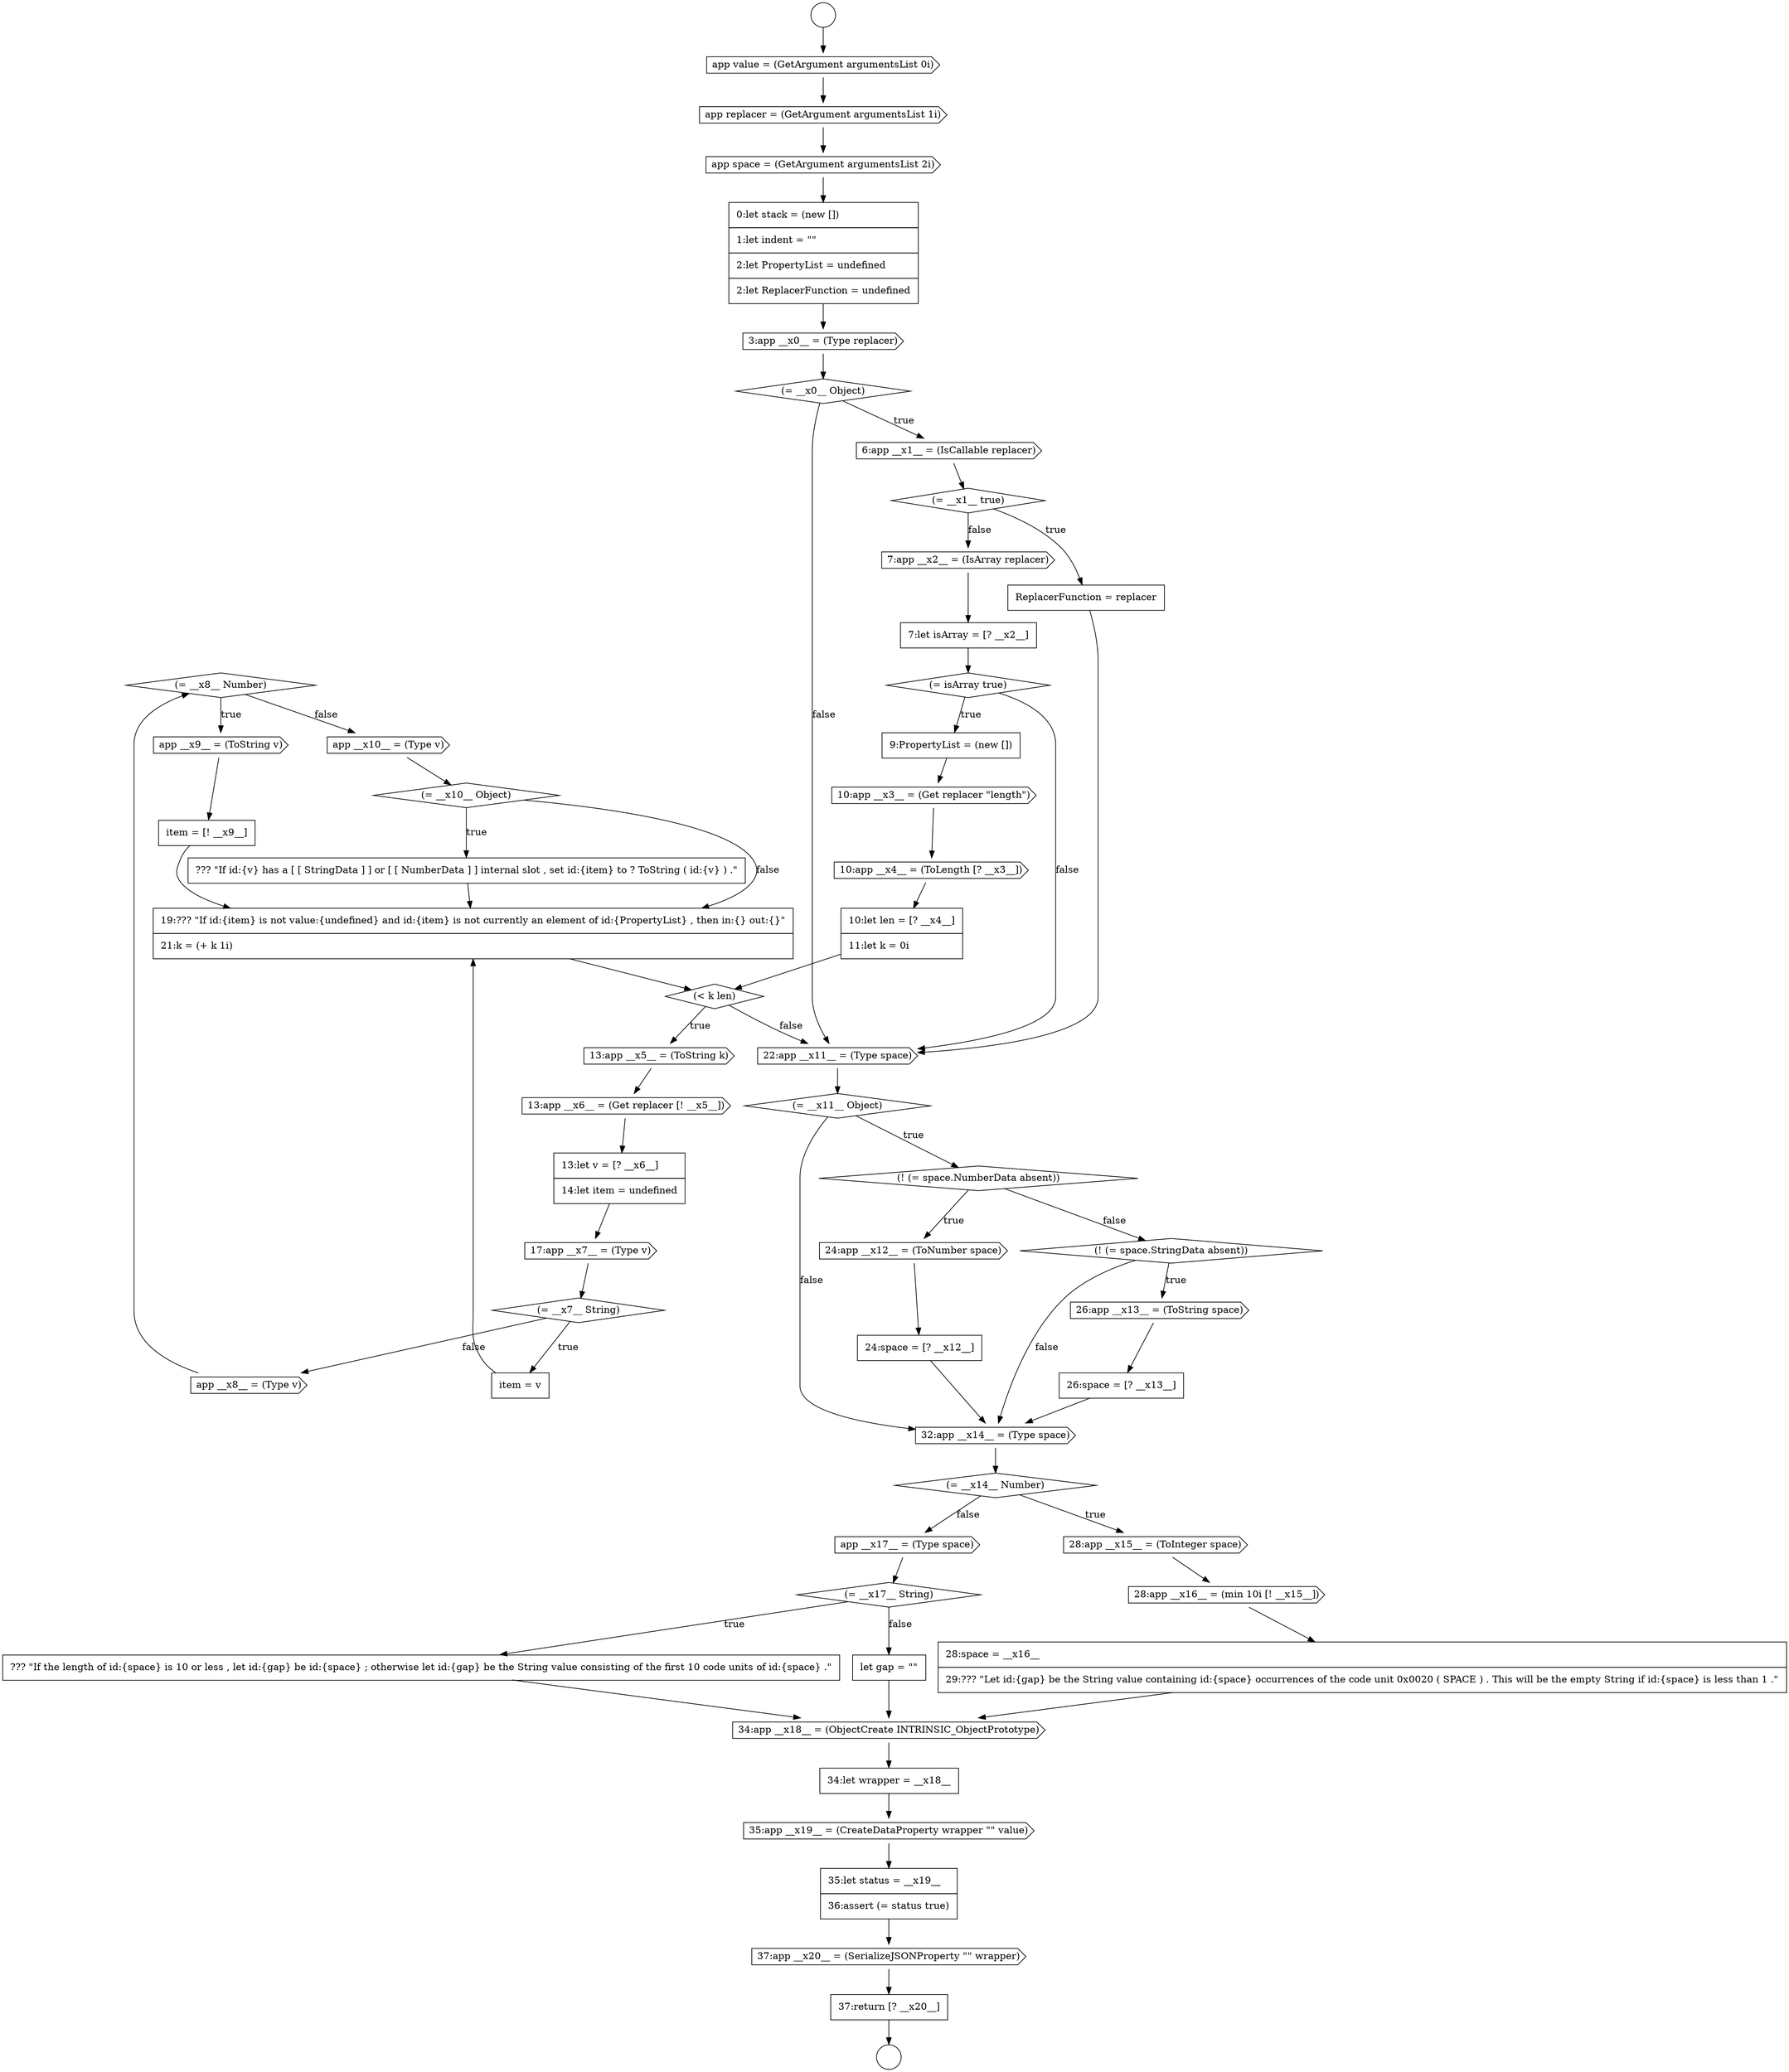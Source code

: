 digraph {
  node17046 [shape=diamond, label=<<font color="black">(= __x8__ Number)</font>> color="black" fillcolor="white" style=filled]
  node17049 [shape=cds, label=<<font color="black">app __x10__ = (Type v)</font>> color="black" fillcolor="white" style=filled]
  node17040 [shape=cds, label=<<font color="black">13:app __x6__ = (Get replacer [! __x5__])</font>> color="black" fillcolor="white" style=filled]
  node17058 [shape=diamond, label=<<font color="black">(! (= space.StringData absent))</font>> color="black" fillcolor="white" style=filled]
  node17061 [shape=cds, label=<<font color="black">32:app __x14__ = (Type space)</font>> color="black" fillcolor="white" style=filled]
  node17029 [shape=diamond, label=<<font color="black">(= __x1__ true)</font>> color="black" fillcolor="white" style=filled]
  node17050 [shape=diamond, label=<<font color="black">(= __x10__ Object)</font>> color="black" fillcolor="white" style=filled]
  node17028 [shape=cds, label=<<font color="black">6:app __x1__ = (IsCallable replacer)</font>> color="black" fillcolor="white" style=filled]
  node17041 [shape=none, margin=0, label=<<font color="black">
    <table border="0" cellborder="1" cellspacing="0" cellpadding="10">
      <tr><td align="left">13:let v = [? __x6__]</td></tr>
      <tr><td align="left">14:let item = undefined</td></tr>
    </table>
  </font>> color="black" fillcolor="white" style=filled]
  node17066 [shape=cds, label=<<font color="black">app __x17__ = (Type space)</font>> color="black" fillcolor="white" style=filled]
  node17051 [shape=none, margin=0, label=<<font color="black">
    <table border="0" cellborder="1" cellspacing="0" cellpadding="10">
      <tr><td align="left">??? &quot;If id:{v} has a [ [ StringData ] ] or [ [ NumberData ] ] internal slot , set id:{item} to ? ToString ( id:{v} ) .&quot;</td></tr>
    </table>
  </font>> color="black" fillcolor="white" style=filled]
  node17035 [shape=cds, label=<<font color="black">10:app __x3__ = (Get replacer &quot;length&quot;)</font>> color="black" fillcolor="white" style=filled]
  node17043 [shape=diamond, label=<<font color="black">(= __x7__ String)</font>> color="black" fillcolor="white" style=filled]
  node17072 [shape=cds, label=<<font color="black">35:app __x19__ = (CreateDataProperty wrapper &quot;&quot; value)</font>> color="black" fillcolor="white" style=filled]
  node17068 [shape=none, margin=0, label=<<font color="black">
    <table border="0" cellborder="1" cellspacing="0" cellpadding="10">
      <tr><td align="left">??? &quot;If the length of id:{space} is 10 or less , let id:{gap} be id:{space} ; otherwise let id:{gap} be the String value consisting of the first 10 code units of id:{space} .&quot;</td></tr>
    </table>
  </font>> color="black" fillcolor="white" style=filled]
  node17021 [shape=circle label=" " color="black" fillcolor="white" style=filled]
  node17053 [shape=cds, label=<<font color="black">22:app __x11__ = (Type space)</font>> color="black" fillcolor="white" style=filled]
  node17026 [shape=cds, label=<<font color="black">3:app __x0__ = (Type replacer)</font>> color="black" fillcolor="white" style=filled]
  node17075 [shape=none, margin=0, label=<<font color="black">
    <table border="0" cellborder="1" cellspacing="0" cellpadding="10">
      <tr><td align="left">37:return [? __x20__]</td></tr>
    </table>
  </font>> color="black" fillcolor="white" style=filled]
  node17036 [shape=cds, label=<<font color="black">10:app __x4__ = (ToLength [? __x3__])</font>> color="black" fillcolor="white" style=filled]
  node17037 [shape=none, margin=0, label=<<font color="black">
    <table border="0" cellborder="1" cellspacing="0" cellpadding="10">
      <tr><td align="left">10:let len = [? __x4__]</td></tr>
      <tr><td align="left">11:let k = 0i</td></tr>
    </table>
  </font>> color="black" fillcolor="white" style=filled]
  node17032 [shape=none, margin=0, label=<<font color="black">
    <table border="0" cellborder="1" cellspacing="0" cellpadding="10">
      <tr><td align="left">7:let isArray = [? __x2__]</td></tr>
    </table>
  </font>> color="black" fillcolor="white" style=filled]
  node17042 [shape=cds, label=<<font color="black">17:app __x7__ = (Type v)</font>> color="black" fillcolor="white" style=filled]
  node17065 [shape=none, margin=0, label=<<font color="black">
    <table border="0" cellborder="1" cellspacing="0" cellpadding="10">
      <tr><td align="left">28:space = __x16__</td></tr>
      <tr><td align="left">29:??? &quot;Let id:{gap} be the String value containing id:{space} occurrences of the code unit 0x0020 ( SPACE ) . This will be the empty String if id:{space} is less than 1 .&quot;</td></tr>
    </table>
  </font>> color="black" fillcolor="white" style=filled]
  node17074 [shape=cds, label=<<font color="black">37:app __x20__ = (SerializeJSONProperty &quot;&quot; wrapper)</font>> color="black" fillcolor="white" style=filled]
  node17033 [shape=diamond, label=<<font color="black">(= isArray true)</font>> color="black" fillcolor="white" style=filled]
  node17054 [shape=diamond, label=<<font color="black">(= __x11__ Object)</font>> color="black" fillcolor="white" style=filled]
  node17022 [shape=cds, label=<<font color="black">app value = (GetArgument argumentsList 0i)</font>> color="black" fillcolor="white" style=filled]
  node17064 [shape=cds, label=<<font color="black">28:app __x16__ = (min 10i [! __x15__])</font>> color="black" fillcolor="white" style=filled]
  node17069 [shape=none, margin=0, label=<<font color="black">
    <table border="0" cellborder="1" cellspacing="0" cellpadding="10">
      <tr><td align="left">let gap = &quot;&quot;</td></tr>
    </table>
  </font>> color="black" fillcolor="white" style=filled]
  node17031 [shape=cds, label=<<font color="black">7:app __x2__ = (IsArray replacer)</font>> color="black" fillcolor="white" style=filled]
  node17048 [shape=none, margin=0, label=<<font color="black">
    <table border="0" cellborder="1" cellspacing="0" cellpadding="10">
      <tr><td align="left">item = [! __x9__]</td></tr>
    </table>
  </font>> color="black" fillcolor="white" style=filled]
  node17038 [shape=diamond, label=<<font color="black">(&lt; k len)</font>> color="black" fillcolor="white" style=filled]
  node17070 [shape=cds, label=<<font color="black">34:app __x18__ = (ObjectCreate INTRINSIC_ObjectPrototype)</font>> color="black" fillcolor="white" style=filled]
  node17060 [shape=none, margin=0, label=<<font color="black">
    <table border="0" cellborder="1" cellspacing="0" cellpadding="10">
      <tr><td align="left">26:space = [? __x13__]</td></tr>
    </table>
  </font>> color="black" fillcolor="white" style=filled]
  node17055 [shape=diamond, label=<<font color="black">(! (= space.NumberData absent))</font>> color="black" fillcolor="white" style=filled]
  node17034 [shape=none, margin=0, label=<<font color="black">
    <table border="0" cellborder="1" cellspacing="0" cellpadding="10">
      <tr><td align="left">9:PropertyList = (new [])</td></tr>
    </table>
  </font>> color="black" fillcolor="white" style=filled]
  node17045 [shape=cds, label=<<font color="black">app __x8__ = (Type v)</font>> color="black" fillcolor="white" style=filled]
  node17073 [shape=none, margin=0, label=<<font color="black">
    <table border="0" cellborder="1" cellspacing="0" cellpadding="10">
      <tr><td align="left">35:let status = __x19__</td></tr>
      <tr><td align="left">36:assert (= status true)</td></tr>
    </table>
  </font>> color="black" fillcolor="white" style=filled]
  node17023 [shape=cds, label=<<font color="black">app replacer = (GetArgument argumentsList 1i)</font>> color="black" fillcolor="white" style=filled]
  node17057 [shape=none, margin=0, label=<<font color="black">
    <table border="0" cellborder="1" cellspacing="0" cellpadding="10">
      <tr><td align="left">24:space = [? __x12__]</td></tr>
    </table>
  </font>> color="black" fillcolor="white" style=filled]
  node17025 [shape=none, margin=0, label=<<font color="black">
    <table border="0" cellborder="1" cellspacing="0" cellpadding="10">
      <tr><td align="left">0:let stack = (new [])</td></tr>
      <tr><td align="left">1:let indent = &quot;&quot;</td></tr>
      <tr><td align="left">2:let PropertyList = undefined</td></tr>
      <tr><td align="left">2:let ReplacerFunction = undefined</td></tr>
    </table>
  </font>> color="black" fillcolor="white" style=filled]
  node17027 [shape=diamond, label=<<font color="black">(= __x0__ Object)</font>> color="black" fillcolor="white" style=filled]
  node17044 [shape=none, margin=0, label=<<font color="black">
    <table border="0" cellborder="1" cellspacing="0" cellpadding="10">
      <tr><td align="left">item = v</td></tr>
    </table>
  </font>> color="black" fillcolor="white" style=filled]
  node17067 [shape=diamond, label=<<font color="black">(= __x17__ String)</font>> color="black" fillcolor="white" style=filled]
  node17030 [shape=none, margin=0, label=<<font color="black">
    <table border="0" cellborder="1" cellspacing="0" cellpadding="10">
      <tr><td align="left">ReplacerFunction = replacer</td></tr>
    </table>
  </font>> color="black" fillcolor="white" style=filled]
  node17039 [shape=cds, label=<<font color="black">13:app __x5__ = (ToString k)</font>> color="black" fillcolor="white" style=filled]
  node17063 [shape=cds, label=<<font color="black">28:app __x15__ = (ToInteger space)</font>> color="black" fillcolor="white" style=filled]
  node17047 [shape=cds, label=<<font color="black">app __x9__ = (ToString v)</font>> color="black" fillcolor="white" style=filled]
  node17020 [shape=circle label=" " color="black" fillcolor="white" style=filled]
  node17052 [shape=none, margin=0, label=<<font color="black">
    <table border="0" cellborder="1" cellspacing="0" cellpadding="10">
      <tr><td align="left">19:??? &quot;If id:{item} is not value:{undefined} and id:{item} is not currently an element of id:{PropertyList} , then in:{} out:{}&quot;</td></tr>
      <tr><td align="left">21:k = (+ k 1i)</td></tr>
    </table>
  </font>> color="black" fillcolor="white" style=filled]
  node17024 [shape=cds, label=<<font color="black">app space = (GetArgument argumentsList 2i)</font>> color="black" fillcolor="white" style=filled]
  node17059 [shape=cds, label=<<font color="black">26:app __x13__ = (ToString space)</font>> color="black" fillcolor="white" style=filled]
  node17056 [shape=cds, label=<<font color="black">24:app __x12__ = (ToNumber space)</font>> color="black" fillcolor="white" style=filled]
  node17062 [shape=diamond, label=<<font color="black">(= __x14__ Number)</font>> color="black" fillcolor="white" style=filled]
  node17071 [shape=none, margin=0, label=<<font color="black">
    <table border="0" cellborder="1" cellspacing="0" cellpadding="10">
      <tr><td align="left">34:let wrapper = __x18__</td></tr>
    </table>
  </font>> color="black" fillcolor="white" style=filled]
  node17045 -> node17046 [ color="black"]
  node17058 -> node17059 [label=<<font color="black">true</font>> color="black"]
  node17058 -> node17061 [label=<<font color="black">false</font>> color="black"]
  node17048 -> node17052 [ color="black"]
  node17046 -> node17047 [label=<<font color="black">true</font>> color="black"]
  node17046 -> node17049 [label=<<font color="black">false</font>> color="black"]
  node17052 -> node17038 [ color="black"]
  node17066 -> node17067 [ color="black"]
  node17034 -> node17035 [ color="black"]
  node17024 -> node17025 [ color="black"]
  node17028 -> node17029 [ color="black"]
  node17041 -> node17042 [ color="black"]
  node17072 -> node17073 [ color="black"]
  node17022 -> node17023 [ color="black"]
  node17054 -> node17055 [label=<<font color="black">true</font>> color="black"]
  node17054 -> node17061 [label=<<font color="black">false</font>> color="black"]
  node17056 -> node17057 [ color="black"]
  node17064 -> node17065 [ color="black"]
  node17051 -> node17052 [ color="black"]
  node17075 -> node17021 [ color="black"]
  node17049 -> node17050 [ color="black"]
  node17062 -> node17063 [label=<<font color="black">true</font>> color="black"]
  node17062 -> node17066 [label=<<font color="black">false</font>> color="black"]
  node17036 -> node17037 [ color="black"]
  node17059 -> node17060 [ color="black"]
  node17029 -> node17030 [label=<<font color="black">true</font>> color="black"]
  node17029 -> node17031 [label=<<font color="black">false</font>> color="black"]
  node17047 -> node17048 [ color="black"]
  node17074 -> node17075 [ color="black"]
  node17031 -> node17032 [ color="black"]
  node17020 -> node17022 [ color="black"]
  node17039 -> node17040 [ color="black"]
  node17043 -> node17044 [label=<<font color="black">true</font>> color="black"]
  node17043 -> node17045 [label=<<font color="black">false</font>> color="black"]
  node17063 -> node17064 [ color="black"]
  node17038 -> node17039 [label=<<font color="black">true</font>> color="black"]
  node17038 -> node17053 [label=<<font color="black">false</font>> color="black"]
  node17037 -> node17038 [ color="black"]
  node17040 -> node17041 [ color="black"]
  node17025 -> node17026 [ color="black"]
  node17044 -> node17052 [ color="black"]
  node17042 -> node17043 [ color="black"]
  node17071 -> node17072 [ color="black"]
  node17061 -> node17062 [ color="black"]
  node17057 -> node17061 [ color="black"]
  node17060 -> node17061 [ color="black"]
  node17032 -> node17033 [ color="black"]
  node17068 -> node17070 [ color="black"]
  node17030 -> node17053 [ color="black"]
  node17070 -> node17071 [ color="black"]
  node17073 -> node17074 [ color="black"]
  node17027 -> node17028 [label=<<font color="black">true</font>> color="black"]
  node17027 -> node17053 [label=<<font color="black">false</font>> color="black"]
  node17067 -> node17068 [label=<<font color="black">true</font>> color="black"]
  node17067 -> node17069 [label=<<font color="black">false</font>> color="black"]
  node17050 -> node17051 [label=<<font color="black">true</font>> color="black"]
  node17050 -> node17052 [label=<<font color="black">false</font>> color="black"]
  node17023 -> node17024 [ color="black"]
  node17053 -> node17054 [ color="black"]
  node17033 -> node17034 [label=<<font color="black">true</font>> color="black"]
  node17033 -> node17053 [label=<<font color="black">false</font>> color="black"]
  node17026 -> node17027 [ color="black"]
  node17069 -> node17070 [ color="black"]
  node17065 -> node17070 [ color="black"]
  node17055 -> node17056 [label=<<font color="black">true</font>> color="black"]
  node17055 -> node17058 [label=<<font color="black">false</font>> color="black"]
  node17035 -> node17036 [ color="black"]
}
